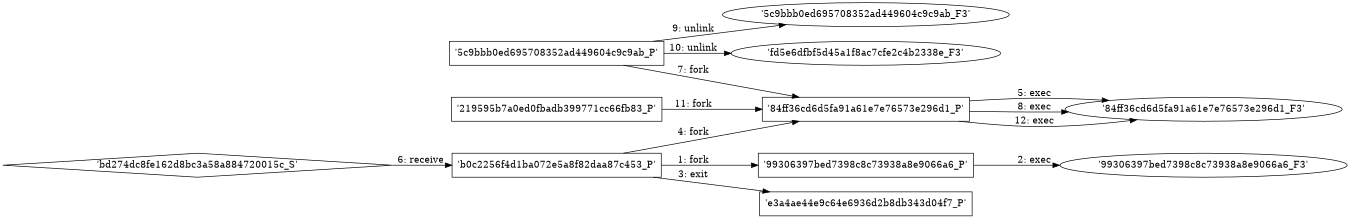 digraph "D:\Learning\Paper\apt\基于CTI的攻击预警\Dataset\攻击图\ASGfromALLCTI\Securing the modern workplace with Microsoft 365 threat protection – part 4.dot" {
rankdir="LR"
size="9"
fixedsize="false"
splines="true"
nodesep=0.3
ranksep=0
fontsize=10
overlap="scalexy"
engine= "neato"
	"'b0c2256f4d1ba072e5a8f82daa87c453_P'" [node_type=Process shape=box]
	"'99306397bed7398c8c73938a8e9066a6_P'" [node_type=Process shape=box]
	"'b0c2256f4d1ba072e5a8f82daa87c453_P'" -> "'99306397bed7398c8c73938a8e9066a6_P'" [label="1: fork"]
	"'99306397bed7398c8c73938a8e9066a6_P'" [node_type=Process shape=box]
	"'99306397bed7398c8c73938a8e9066a6_F3'" [node_type=File shape=ellipse]
	"'99306397bed7398c8c73938a8e9066a6_P'" -> "'99306397bed7398c8c73938a8e9066a6_F3'" [label="2: exec"]
	"'b0c2256f4d1ba072e5a8f82daa87c453_P'" [node_type=Process shape=box]
	"'e3a4ae44e9c64e6936d2b8db343d04f7_P'" [node_type=Process shape=box]
	"'b0c2256f4d1ba072e5a8f82daa87c453_P'" -> "'e3a4ae44e9c64e6936d2b8db343d04f7_P'" [label="3: exit"]
	"'b0c2256f4d1ba072e5a8f82daa87c453_P'" [node_type=Process shape=box]
	"'84ff36cd6d5fa91a61e7e76573e296d1_P'" [node_type=Process shape=box]
	"'b0c2256f4d1ba072e5a8f82daa87c453_P'" -> "'84ff36cd6d5fa91a61e7e76573e296d1_P'" [label="4: fork"]
	"'84ff36cd6d5fa91a61e7e76573e296d1_P'" [node_type=Process shape=box]
	"'84ff36cd6d5fa91a61e7e76573e296d1_F3'" [node_type=File shape=ellipse]
	"'84ff36cd6d5fa91a61e7e76573e296d1_P'" -> "'84ff36cd6d5fa91a61e7e76573e296d1_F3'" [label="5: exec"]
	"'b0c2256f4d1ba072e5a8f82daa87c453_P'" [node_type=Process shape=box]
	"'bd274dc8fe162d8bc3a58a884720015c_S'" [node_type=Socket shape=diamond]
	"'bd274dc8fe162d8bc3a58a884720015c_S'" -> "'b0c2256f4d1ba072e5a8f82daa87c453_P'" [label="6: receive"]
	"'5c9bbb0ed695708352ad449604c9c9ab_P'" [node_type=Process shape=box]
	"'84ff36cd6d5fa91a61e7e76573e296d1_P'" [node_type=Process shape=box]
	"'5c9bbb0ed695708352ad449604c9c9ab_P'" -> "'84ff36cd6d5fa91a61e7e76573e296d1_P'" [label="7: fork"]
	"'84ff36cd6d5fa91a61e7e76573e296d1_P'" [node_type=Process shape=box]
	"'84ff36cd6d5fa91a61e7e76573e296d1_F3'" [node_type=File shape=ellipse]
	"'84ff36cd6d5fa91a61e7e76573e296d1_P'" -> "'84ff36cd6d5fa91a61e7e76573e296d1_F3'" [label="8: exec"]
	"'5c9bbb0ed695708352ad449604c9c9ab_F3'" [node_type=file shape=ellipse]
	"'5c9bbb0ed695708352ad449604c9c9ab_P'" [node_type=Process shape=box]
	"'5c9bbb0ed695708352ad449604c9c9ab_P'" -> "'5c9bbb0ed695708352ad449604c9c9ab_F3'" [label="9: unlink"]
	"'fd5e6dfbf5d45a1f8ac7cfe2c4b2338e_F3'" [node_type=file shape=ellipse]
	"'5c9bbb0ed695708352ad449604c9c9ab_P'" [node_type=Process shape=box]
	"'5c9bbb0ed695708352ad449604c9c9ab_P'" -> "'fd5e6dfbf5d45a1f8ac7cfe2c4b2338e_F3'" [label="10: unlink"]
	"'219595b7a0ed0fbadb399771cc66fb83_P'" [node_type=Process shape=box]
	"'84ff36cd6d5fa91a61e7e76573e296d1_P'" [node_type=Process shape=box]
	"'219595b7a0ed0fbadb399771cc66fb83_P'" -> "'84ff36cd6d5fa91a61e7e76573e296d1_P'" [label="11: fork"]
	"'84ff36cd6d5fa91a61e7e76573e296d1_P'" [node_type=Process shape=box]
	"'84ff36cd6d5fa91a61e7e76573e296d1_F3'" [node_type=File shape=ellipse]
	"'84ff36cd6d5fa91a61e7e76573e296d1_P'" -> "'84ff36cd6d5fa91a61e7e76573e296d1_F3'" [label="12: exec"]
}
